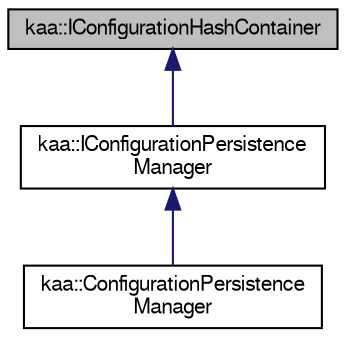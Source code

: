 digraph "kaa::IConfigurationHashContainer"
{
  bgcolor="transparent";
  edge [fontname="FreeSans",fontsize="10",labelfontname="FreeSans",labelfontsize="10"];
  node [fontname="FreeSans",fontsize="10",shape=record];
  Node1 [label="kaa::IConfigurationHashContainer",height=0.2,width=0.4,color="black", fillcolor="grey75", style="filled" fontcolor="black"];
  Node1 -> Node2 [dir="back",color="midnightblue",fontsize="10",style="solid",fontname="FreeSans"];
  Node2 [label="kaa::IConfigurationPersistence\lManager",height=0.2,width=0.4,color="black",URL="$classkaa_1_1IConfigurationPersistenceManager.html"];
  Node2 -> Node3 [dir="back",color="midnightblue",fontsize="10",style="solid",fontname="FreeSans"];
  Node3 [label="kaa::ConfigurationPersistence\lManager",height=0.2,width=0.4,color="black",URL="$classkaa_1_1ConfigurationPersistenceManager.html"];
}
